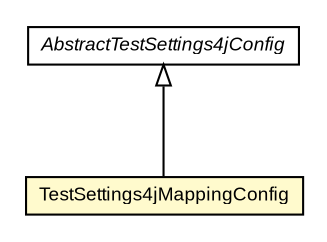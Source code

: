 #!/usr/local/bin/dot
#
# Class diagram 
# Generated by UMLGraph version R5_6 (http://www.umlgraph.org/)
#

digraph G {
	edge [fontname="arial",fontsize=10,labelfontname="arial",labelfontsize=10];
	node [fontname="arial",fontsize=10,shape=plaintext];
	nodesep=0.25;
	ranksep=0.5;
	// org.settings4j.config.TestSettings4jMappingConfig
	c831 [label=<<table title="org.settings4j.config.TestSettings4jMappingConfig" border="0" cellborder="1" cellspacing="0" cellpadding="2" port="p" bgcolor="lemonChiffon" href="./TestSettings4jMappingConfig.html">
		<tr><td><table border="0" cellspacing="0" cellpadding="1">
<tr><td align="center" balign="center"> TestSettings4jMappingConfig </td></tr>
		</table></td></tr>
		</table>>, URL="./TestSettings4jMappingConfig.html", fontname="arial", fontcolor="black", fontsize=9.0];
	// org.settings4j.config.AbstractTestSettings4jConfig
	c835 [label=<<table title="org.settings4j.config.AbstractTestSettings4jConfig" border="0" cellborder="1" cellspacing="0" cellpadding="2" port="p" href="./AbstractTestSettings4jConfig.html">
		<tr><td><table border="0" cellspacing="0" cellpadding="1">
<tr><td align="center" balign="center"><font face="arial italic"> AbstractTestSettings4jConfig </font></td></tr>
		</table></td></tr>
		</table>>, URL="./AbstractTestSettings4jConfig.html", fontname="arial", fontcolor="black", fontsize=9.0];
	//org.settings4j.config.TestSettings4jMappingConfig extends org.settings4j.config.AbstractTestSettings4jConfig
	c835:p -> c831:p [dir=back,arrowtail=empty];
}


